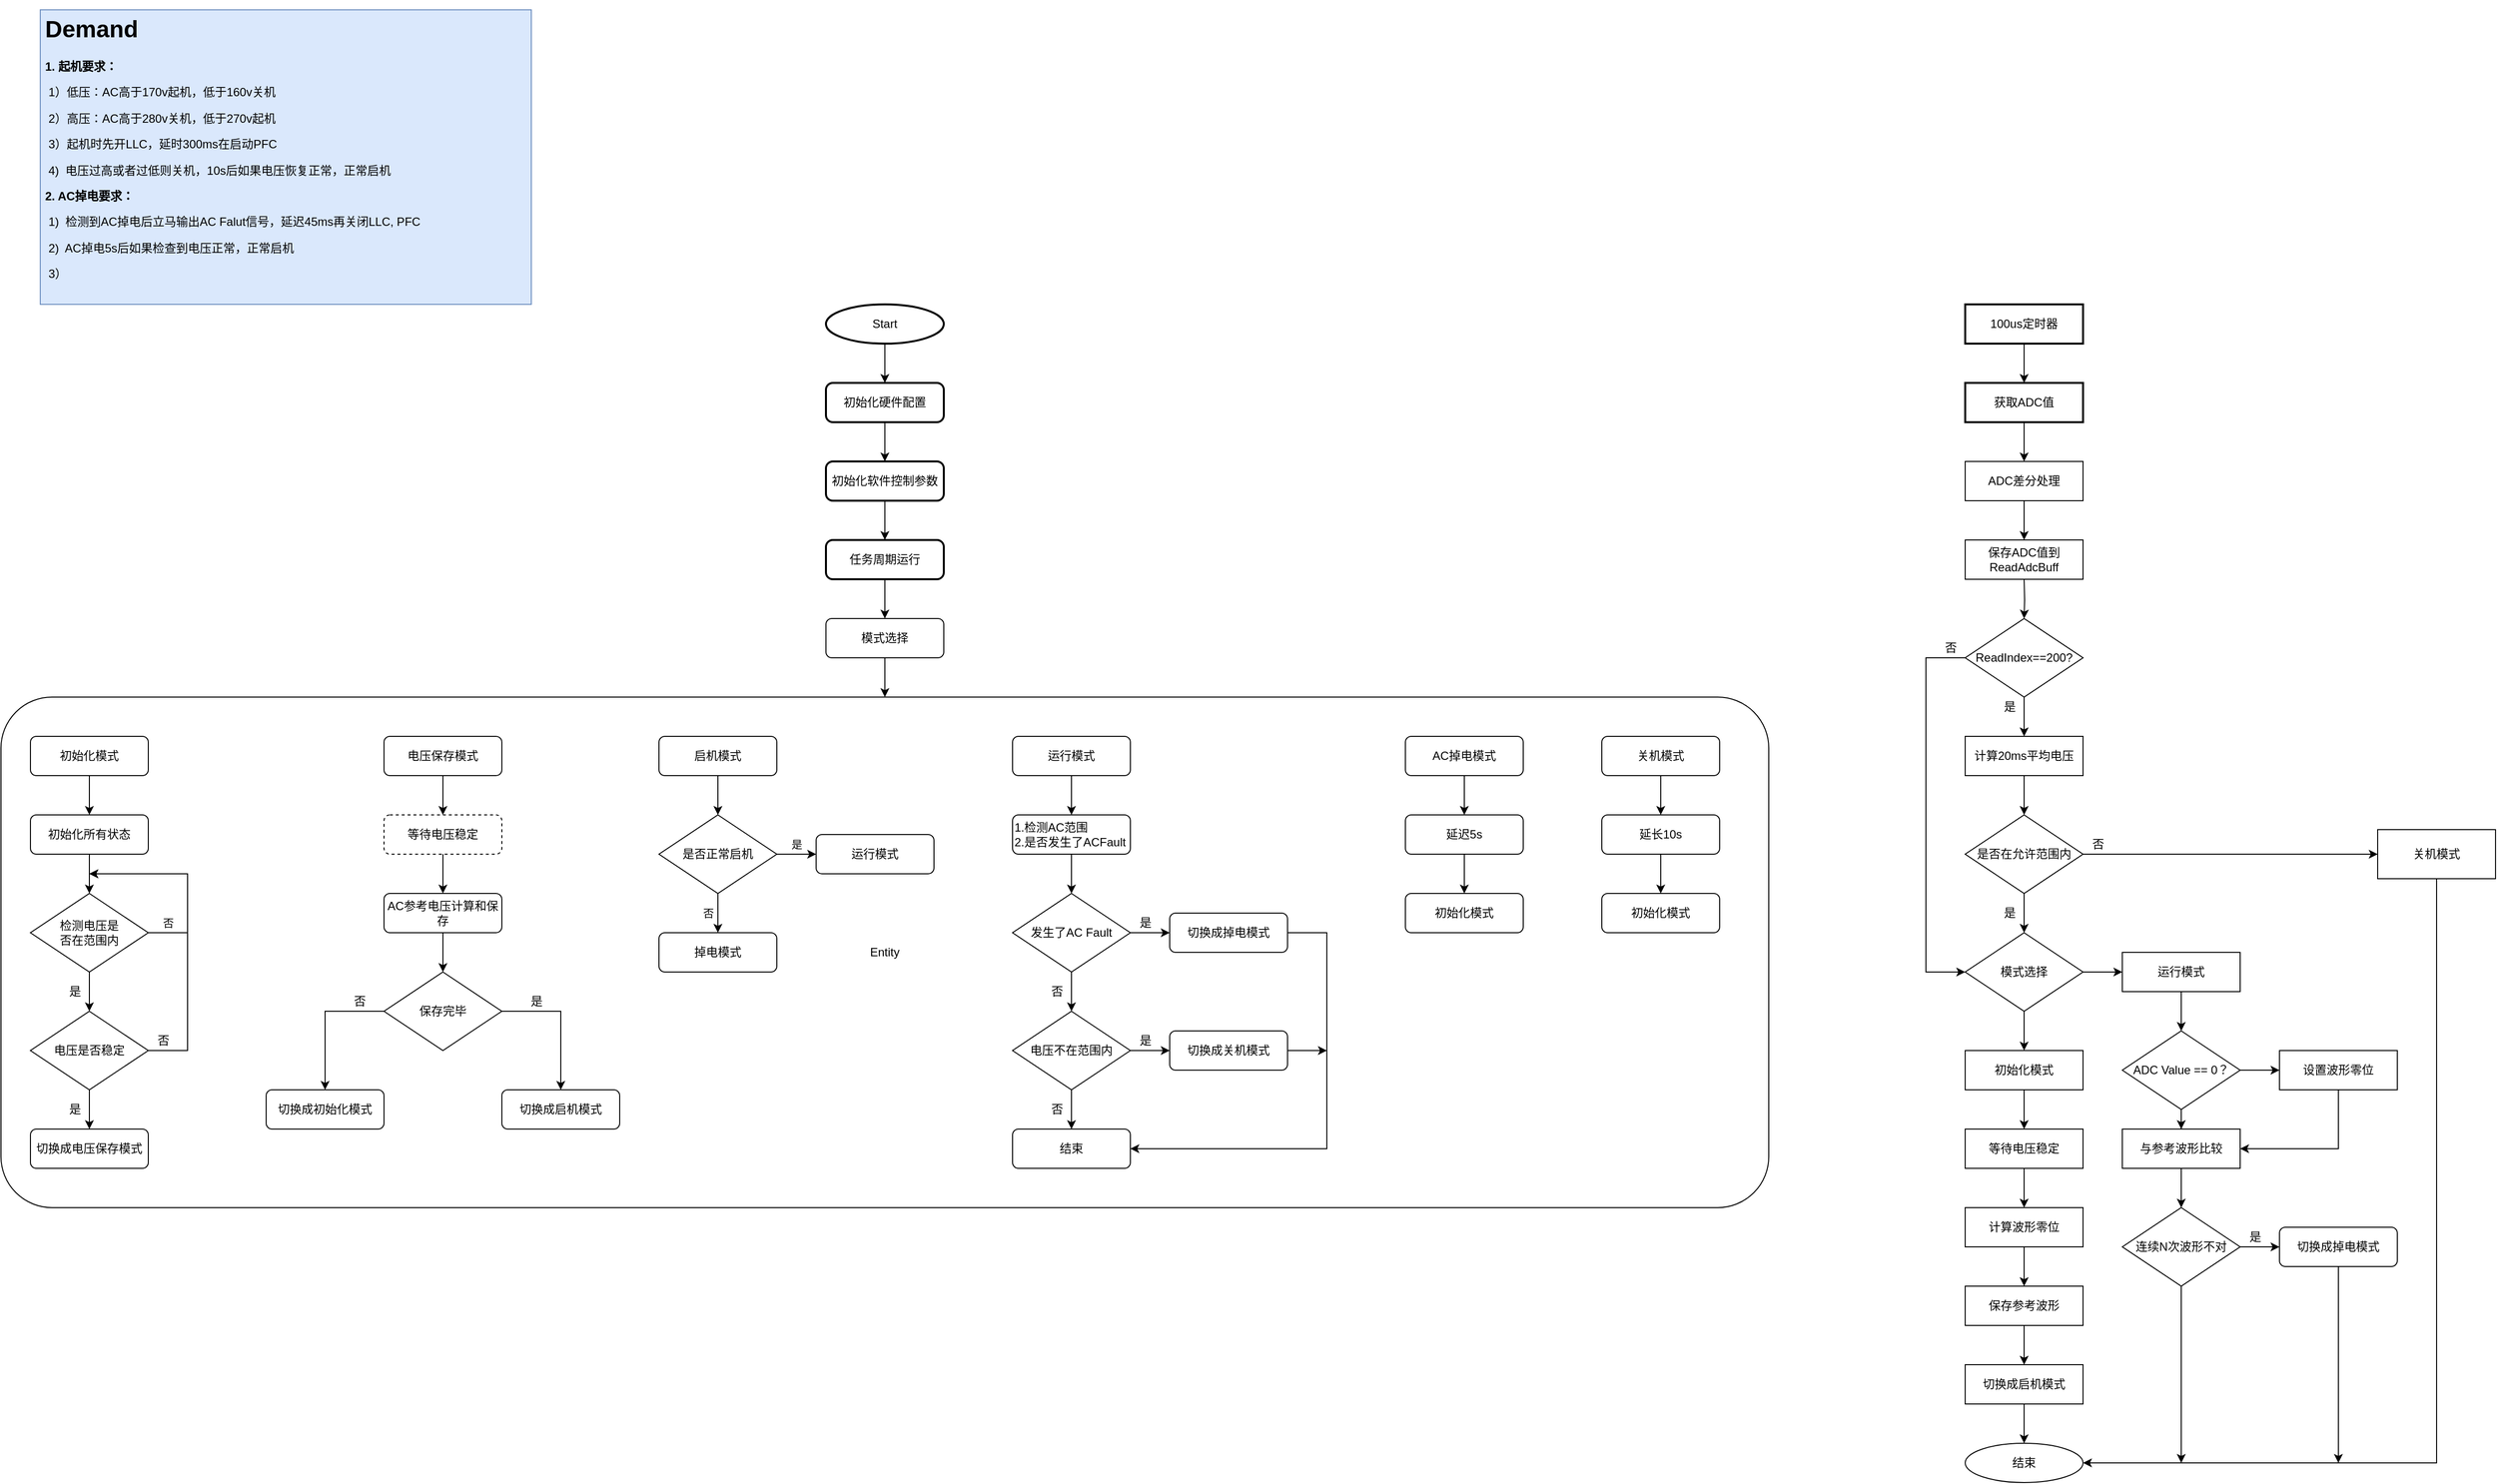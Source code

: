 <mxfile version="14.9.4" type="github">
  <diagram id="FkdGeQBSonSTlXjmpzyH" name="第 1 页">
    <mxGraphModel dx="2222" dy="1572" grid="1" gridSize="10" guides="1" tooltips="1" connect="1" arrows="1" fold="1" page="0" pageScale="1" pageWidth="827" pageHeight="1169" math="0" shadow="0">
      <root>
        <mxCell id="0" />
        <mxCell id="1" parent="0" />
        <mxCell id="m8ClAyKZfbKNbTJmOmOb-88" value="" style="edgeStyle=orthogonalEdgeStyle;rounded=0;orthogonalLoop=1;jettySize=auto;html=1;" edge="1" parent="1" source="m8ClAyKZfbKNbTJmOmOb-1" target="m8ClAyKZfbKNbTJmOmOb-4">
          <mxGeometry relative="1" as="geometry" />
        </mxCell>
        <mxCell id="m8ClAyKZfbKNbTJmOmOb-1" value="Start" style="strokeWidth=2;html=1;shape=mxgraph.flowchart.start_1;whiteSpace=wrap;" vertex="1" parent="1">
          <mxGeometry x="200" y="-160" width="120" height="40" as="geometry" />
        </mxCell>
        <mxCell id="m8ClAyKZfbKNbTJmOmOb-3" value="&lt;h1&gt;Demand&lt;/h1&gt;&lt;p&gt;&lt;b&gt;1.&amp;nbsp;起机要求：&lt;/b&gt;&lt;/p&gt;&lt;p&gt;&lt;span&gt;&lt;span style=&quot;white-space: pre&quot;&gt;	&lt;/span&gt;1）低压：AC高于170v起机，低于160v关机&lt;/span&gt;&lt;/p&gt;&lt;p&gt;&lt;span&gt;&lt;span style=&quot;white-space: pre&quot;&gt;	&lt;/span&gt;2）高压：AC高于280v关机，低于270v起机&lt;/span&gt;&lt;/p&gt;&lt;p&gt;&lt;span&gt;&lt;span style=&quot;white-space: pre&quot;&gt;	&lt;/span&gt;3）起机时先开LLC，延时300ms在启动PFC&lt;br&gt;&lt;/span&gt;&lt;/p&gt;&lt;p&gt;&lt;span&gt;&lt;span style=&quot;white-space: pre&quot;&gt;	&lt;/span&gt;4)&amp;nbsp; 电压过高或者过低则关机，10s后如果电压恢复正常，正常启机&lt;br&gt;&lt;/span&gt;&lt;/p&gt;&lt;p&gt;&lt;span&gt;&lt;b&gt;2. AC掉电要求：&lt;/b&gt;&lt;/span&gt;&lt;/p&gt;&lt;p&gt;&lt;span&gt;&lt;span style=&quot;white-space: pre&quot;&gt;&lt;span style=&quot;white-space: pre&quot;&gt;	&lt;/span&gt;1)  检测到AC掉电后立马输出AC Falut信号，延迟45ms再关闭LLC, PFC	&lt;/span&gt;&lt;br&gt;&lt;/span&gt;&lt;/p&gt;&lt;p&gt;&lt;span&gt;&lt;span style=&quot;white-space: pre&quot;&gt;	&lt;/span&gt;2)&amp;nbsp; AC掉电5s后如果检查到电压正常，正常启机&lt;br&gt;&lt;/span&gt;&lt;/p&gt;&lt;p&gt;&lt;span&gt;&lt;span style=&quot;white-space: pre&quot;&gt;	&lt;/span&gt;3）&lt;br&gt;&lt;/span&gt;&lt;/p&gt;" style="text;html=1;strokeColor=#6c8ebf;fillColor=#dae8fc;spacing=5;spacingTop=-20;whiteSpace=wrap;overflow=hidden;rounded=0;" vertex="1" parent="1">
          <mxGeometry x="-600" y="-460" width="500" height="300" as="geometry" />
        </mxCell>
        <mxCell id="m8ClAyKZfbKNbTJmOmOb-89" value="" style="edgeStyle=orthogonalEdgeStyle;rounded=0;orthogonalLoop=1;jettySize=auto;html=1;" edge="1" parent="1" source="m8ClAyKZfbKNbTJmOmOb-4" target="m8ClAyKZfbKNbTJmOmOb-5">
          <mxGeometry relative="1" as="geometry" />
        </mxCell>
        <mxCell id="m8ClAyKZfbKNbTJmOmOb-4" value="初始化硬件配置" style="rounded=1;whiteSpace=wrap;html=1;absoluteArcSize=1;arcSize=14;strokeWidth=2;" vertex="1" parent="1">
          <mxGeometry x="200" y="-80" width="120" height="40" as="geometry" />
        </mxCell>
        <mxCell id="m8ClAyKZfbKNbTJmOmOb-90" value="" style="edgeStyle=orthogonalEdgeStyle;rounded=0;orthogonalLoop=1;jettySize=auto;html=1;" edge="1" parent="1" source="m8ClAyKZfbKNbTJmOmOb-5" target="m8ClAyKZfbKNbTJmOmOb-6">
          <mxGeometry relative="1" as="geometry" />
        </mxCell>
        <mxCell id="m8ClAyKZfbKNbTJmOmOb-5" value="初始化软件控制参数" style="rounded=1;whiteSpace=wrap;html=1;absoluteArcSize=1;arcSize=14;strokeWidth=2;" vertex="1" parent="1">
          <mxGeometry x="200" width="120" height="40" as="geometry" />
        </mxCell>
        <mxCell id="m8ClAyKZfbKNbTJmOmOb-91" value="" style="edgeStyle=orthogonalEdgeStyle;rounded=0;orthogonalLoop=1;jettySize=auto;html=1;" edge="1" parent="1" source="m8ClAyKZfbKNbTJmOmOb-6" target="m8ClAyKZfbKNbTJmOmOb-33">
          <mxGeometry relative="1" as="geometry" />
        </mxCell>
        <mxCell id="m8ClAyKZfbKNbTJmOmOb-6" value="任务周期运行" style="rounded=1;whiteSpace=wrap;html=1;absoluteArcSize=1;arcSize=14;strokeWidth=2;" vertex="1" parent="1">
          <mxGeometry x="200" y="80" width="120" height="40" as="geometry" />
        </mxCell>
        <mxCell id="m8ClAyKZfbKNbTJmOmOb-128" value="" style="edgeStyle=orthogonalEdgeStyle;rounded=0;orthogonalLoop=1;jettySize=auto;html=1;" edge="1" parent="1" source="m8ClAyKZfbKNbTJmOmOb-7" target="m8ClAyKZfbKNbTJmOmOb-8">
          <mxGeometry relative="1" as="geometry" />
        </mxCell>
        <mxCell id="m8ClAyKZfbKNbTJmOmOb-7" value="100us定时器" style="rounded=0;whiteSpace=wrap;html=1;absoluteArcSize=1;arcSize=14;strokeWidth=2;" vertex="1" parent="1">
          <mxGeometry x="1360" y="-160" width="120" height="40" as="geometry" />
        </mxCell>
        <mxCell id="m8ClAyKZfbKNbTJmOmOb-129" value="" style="edgeStyle=orthogonalEdgeStyle;rounded=0;orthogonalLoop=1;jettySize=auto;html=1;" edge="1" parent="1" source="m8ClAyKZfbKNbTJmOmOb-8" target="m8ClAyKZfbKNbTJmOmOb-94">
          <mxGeometry relative="1" as="geometry" />
        </mxCell>
        <mxCell id="m8ClAyKZfbKNbTJmOmOb-8" value="获取ADC值" style="rounded=0;whiteSpace=wrap;html=1;absoluteArcSize=1;arcSize=14;strokeWidth=2;" vertex="1" parent="1">
          <mxGeometry x="1360" y="-80" width="120" height="40" as="geometry" />
        </mxCell>
        <mxCell id="m8ClAyKZfbKNbTJmOmOb-57" value="" style="edgeStyle=orthogonalEdgeStyle;rounded=0;orthogonalLoop=1;jettySize=auto;html=1;" edge="1" parent="1" source="m8ClAyKZfbKNbTJmOmOb-10" target="m8ClAyKZfbKNbTJmOmOb-52">
          <mxGeometry relative="1" as="geometry" />
        </mxCell>
        <mxCell id="m8ClAyKZfbKNbTJmOmOb-10" value="电压保存模式" style="rounded=1;whiteSpace=wrap;html=1;" vertex="1" parent="1">
          <mxGeometry x="-250" y="280" width="120" height="40" as="geometry" />
        </mxCell>
        <mxCell id="m8ClAyKZfbKNbTJmOmOb-43" value="" style="edgeStyle=orthogonalEdgeStyle;rounded=0;orthogonalLoop=1;jettySize=auto;html=1;" edge="1" parent="1" source="m8ClAyKZfbKNbTJmOmOb-11" target="m8ClAyKZfbKNbTJmOmOb-12">
          <mxGeometry relative="1" as="geometry" />
        </mxCell>
        <mxCell id="m8ClAyKZfbKNbTJmOmOb-11" value="初始化模式" style="rounded=1;whiteSpace=wrap;html=1;" vertex="1" parent="1">
          <mxGeometry x="-610" y="280" width="120" height="40" as="geometry" />
        </mxCell>
        <mxCell id="m8ClAyKZfbKNbTJmOmOb-44" value="" style="edgeStyle=orthogonalEdgeStyle;rounded=0;orthogonalLoop=1;jettySize=auto;html=1;" edge="1" parent="1" source="m8ClAyKZfbKNbTJmOmOb-12" target="m8ClAyKZfbKNbTJmOmOb-41">
          <mxGeometry relative="1" as="geometry" />
        </mxCell>
        <mxCell id="m8ClAyKZfbKNbTJmOmOb-12" value="初始化所有状态" style="rounded=1;whiteSpace=wrap;html=1;" vertex="1" parent="1">
          <mxGeometry x="-610" y="360" width="120" height="40" as="geometry" />
        </mxCell>
        <mxCell id="m8ClAyKZfbKNbTJmOmOb-59" value="" style="edgeStyle=orthogonalEdgeStyle;rounded=0;orthogonalLoop=1;jettySize=auto;html=1;" edge="1" parent="1" source="m8ClAyKZfbKNbTJmOmOb-13" target="m8ClAyKZfbKNbTJmOmOb-53">
          <mxGeometry relative="1" as="geometry" />
        </mxCell>
        <mxCell id="m8ClAyKZfbKNbTJmOmOb-13" value="&lt;span&gt;AC参考电压计算和保存&lt;/span&gt;" style="rounded=1;whiteSpace=wrap;html=1;" vertex="1" parent="1">
          <mxGeometry x="-250" y="440" width="120" height="40" as="geometry" />
        </mxCell>
        <mxCell id="m8ClAyKZfbKNbTJmOmOb-38" value="" style="edgeStyle=orthogonalEdgeStyle;rounded=0;orthogonalLoop=1;jettySize=auto;html=1;" edge="1" parent="1" source="m8ClAyKZfbKNbTJmOmOb-14" target="m8ClAyKZfbKNbTJmOmOb-34">
          <mxGeometry relative="1" as="geometry" />
        </mxCell>
        <mxCell id="m8ClAyKZfbKNbTJmOmOb-14" value="启机模式" style="rounded=1;whiteSpace=wrap;html=1;" vertex="1" parent="1">
          <mxGeometry x="30" y="280" width="120" height="40" as="geometry" />
        </mxCell>
        <mxCell id="m8ClAyKZfbKNbTJmOmOb-15" value="运行模式" style="rounded=1;whiteSpace=wrap;html=1;" vertex="1" parent="1">
          <mxGeometry x="190" y="380" width="120" height="40" as="geometry" />
        </mxCell>
        <mxCell id="m8ClAyKZfbKNbTJmOmOb-18" value="" style="edgeStyle=orthogonalEdgeStyle;rounded=0;orthogonalLoop=1;jettySize=auto;html=1;" edge="1" parent="1" source="m8ClAyKZfbKNbTJmOmOb-16" target="m8ClAyKZfbKNbTJmOmOb-17">
          <mxGeometry relative="1" as="geometry" />
        </mxCell>
        <mxCell id="m8ClAyKZfbKNbTJmOmOb-16" value="AC掉电模式" style="rounded=1;whiteSpace=wrap;html=1;" vertex="1" parent="1">
          <mxGeometry x="790" y="280" width="120" height="40" as="geometry" />
        </mxCell>
        <mxCell id="m8ClAyKZfbKNbTJmOmOb-80" value="" style="edgeStyle=orthogonalEdgeStyle;rounded=0;orthogonalLoop=1;jettySize=auto;html=1;" edge="1" parent="1" source="m8ClAyKZfbKNbTJmOmOb-17" target="m8ClAyKZfbKNbTJmOmOb-78">
          <mxGeometry relative="1" as="geometry" />
        </mxCell>
        <mxCell id="m8ClAyKZfbKNbTJmOmOb-17" value="延迟5s" style="whiteSpace=wrap;html=1;rounded=1;" vertex="1" parent="1">
          <mxGeometry x="790" y="360" width="120" height="40" as="geometry" />
        </mxCell>
        <mxCell id="m8ClAyKZfbKNbTJmOmOb-83" value="" style="edgeStyle=orthogonalEdgeStyle;rounded=0;orthogonalLoop=1;jettySize=auto;html=1;" edge="1" parent="1" source="m8ClAyKZfbKNbTJmOmOb-19" target="m8ClAyKZfbKNbTJmOmOb-20">
          <mxGeometry relative="1" as="geometry" />
        </mxCell>
        <mxCell id="m8ClAyKZfbKNbTJmOmOb-19" value="运行模式" style="rounded=1;whiteSpace=wrap;html=1;" vertex="1" parent="1">
          <mxGeometry x="390" y="280" width="120" height="40" as="geometry" />
        </mxCell>
        <mxCell id="m8ClAyKZfbKNbTJmOmOb-28" style="edgeStyle=orthogonalEdgeStyle;rounded=0;orthogonalLoop=1;jettySize=auto;html=1;exitX=0.5;exitY=1;exitDx=0;exitDy=0;entryX=0.5;entryY=0;entryDx=0;entryDy=0;" edge="1" parent="1" source="m8ClAyKZfbKNbTJmOmOb-20" target="m8ClAyKZfbKNbTJmOmOb-21">
          <mxGeometry relative="1" as="geometry" />
        </mxCell>
        <mxCell id="m8ClAyKZfbKNbTJmOmOb-20" value="1.检测AC范围&lt;br&gt;&lt;div&gt;&lt;span&gt;2.是否发生了ACFault&lt;/span&gt;&lt;/div&gt;" style="rounded=1;whiteSpace=wrap;html=1;align=left;" vertex="1" parent="1">
          <mxGeometry x="390" y="360" width="120" height="40" as="geometry" />
        </mxCell>
        <mxCell id="m8ClAyKZfbKNbTJmOmOb-29" style="edgeStyle=orthogonalEdgeStyle;rounded=0;orthogonalLoop=1;jettySize=auto;html=1;exitX=1;exitY=0.5;exitDx=0;exitDy=0;entryX=0;entryY=0.5;entryDx=0;entryDy=0;" edge="1" parent="1" source="m8ClAyKZfbKNbTJmOmOb-21" target="m8ClAyKZfbKNbTJmOmOb-27">
          <mxGeometry relative="1" as="geometry" />
        </mxCell>
        <mxCell id="m8ClAyKZfbKNbTJmOmOb-30" style="edgeStyle=orthogonalEdgeStyle;rounded=0;orthogonalLoop=1;jettySize=auto;html=1;exitX=0.5;exitY=1;exitDx=0;exitDy=0;entryX=0.5;entryY=0;entryDx=0;entryDy=0;" edge="1" parent="1" source="m8ClAyKZfbKNbTJmOmOb-21" target="m8ClAyKZfbKNbTJmOmOb-26">
          <mxGeometry relative="1" as="geometry" />
        </mxCell>
        <mxCell id="m8ClAyKZfbKNbTJmOmOb-21" value="发生了AC&amp;nbsp;Fault" style="rhombus;whiteSpace=wrap;html=1;" vertex="1" parent="1">
          <mxGeometry x="390" y="440" width="120" height="80" as="geometry" />
        </mxCell>
        <mxCell id="m8ClAyKZfbKNbTJmOmOb-39" style="edgeStyle=orthogonalEdgeStyle;rounded=0;orthogonalLoop=1;jettySize=auto;html=1;exitX=1;exitY=0.5;exitDx=0;exitDy=0;" edge="1" parent="1" source="m8ClAyKZfbKNbTJmOmOb-23">
          <mxGeometry relative="1" as="geometry">
            <mxPoint x="710" y="600" as="targetPoint" />
          </mxGeometry>
        </mxCell>
        <mxCell id="m8ClAyKZfbKNbTJmOmOb-23" value="&lt;span&gt;切换成关机模式&lt;/span&gt;" style="rounded=1;whiteSpace=wrap;html=1;" vertex="1" parent="1">
          <mxGeometry x="550" y="580" width="120" height="40" as="geometry" />
        </mxCell>
        <mxCell id="m8ClAyKZfbKNbTJmOmOb-81" value="" style="edgeStyle=orthogonalEdgeStyle;rounded=0;orthogonalLoop=1;jettySize=auto;html=1;" edge="1" parent="1" source="m8ClAyKZfbKNbTJmOmOb-24" target="m8ClAyKZfbKNbTJmOmOb-25">
          <mxGeometry relative="1" as="geometry" />
        </mxCell>
        <mxCell id="m8ClAyKZfbKNbTJmOmOb-24" value="关机模式" style="rounded=1;whiteSpace=wrap;html=1;" vertex="1" parent="1">
          <mxGeometry x="990" y="280" width="120" height="40" as="geometry" />
        </mxCell>
        <mxCell id="m8ClAyKZfbKNbTJmOmOb-82" value="" style="edgeStyle=orthogonalEdgeStyle;rounded=0;orthogonalLoop=1;jettySize=auto;html=1;" edge="1" parent="1" source="m8ClAyKZfbKNbTJmOmOb-25" target="m8ClAyKZfbKNbTJmOmOb-79">
          <mxGeometry relative="1" as="geometry" />
        </mxCell>
        <mxCell id="m8ClAyKZfbKNbTJmOmOb-25" value="延长10s" style="rounded=1;whiteSpace=wrap;html=1;" vertex="1" parent="1">
          <mxGeometry x="990" y="360" width="120" height="40" as="geometry" />
        </mxCell>
        <mxCell id="m8ClAyKZfbKNbTJmOmOb-31" value="" style="edgeStyle=orthogonalEdgeStyle;rounded=0;orthogonalLoop=1;jettySize=auto;html=1;" edge="1" parent="1" source="m8ClAyKZfbKNbTJmOmOb-26" target="m8ClAyKZfbKNbTJmOmOb-23">
          <mxGeometry relative="1" as="geometry" />
        </mxCell>
        <mxCell id="m8ClAyKZfbKNbTJmOmOb-84" style="edgeStyle=orthogonalEdgeStyle;rounded=0;orthogonalLoop=1;jettySize=auto;html=1;exitX=0.5;exitY=1;exitDx=0;exitDy=0;" edge="1" parent="1" source="m8ClAyKZfbKNbTJmOmOb-26">
          <mxGeometry relative="1" as="geometry">
            <mxPoint x="450" y="680" as="targetPoint" />
          </mxGeometry>
        </mxCell>
        <mxCell id="m8ClAyKZfbKNbTJmOmOb-26" value="电压不在范围内" style="rhombus;whiteSpace=wrap;html=1;" vertex="1" parent="1">
          <mxGeometry x="390" y="560" width="120" height="80" as="geometry" />
        </mxCell>
        <mxCell id="m8ClAyKZfbKNbTJmOmOb-32" style="edgeStyle=orthogonalEdgeStyle;rounded=0;orthogonalLoop=1;jettySize=auto;html=1;exitX=1;exitY=0.5;exitDx=0;exitDy=0;entryX=1;entryY=0.5;entryDx=0;entryDy=0;" edge="1" parent="1" source="m8ClAyKZfbKNbTJmOmOb-27" target="m8ClAyKZfbKNbTJmOmOb-86">
          <mxGeometry relative="1" as="geometry">
            <mxPoint x="710" y="680" as="targetPoint" />
            <Array as="points">
              <mxPoint x="710" y="480" />
              <mxPoint x="710" y="700" />
            </Array>
          </mxGeometry>
        </mxCell>
        <mxCell id="m8ClAyKZfbKNbTJmOmOb-27" value="切换成掉电模式" style="rounded=1;whiteSpace=wrap;html=1;" vertex="1" parent="1">
          <mxGeometry x="550" y="460" width="120" height="40" as="geometry" />
        </mxCell>
        <mxCell id="m8ClAyKZfbKNbTJmOmOb-92" value="" style="edgeStyle=orthogonalEdgeStyle;rounded=0;orthogonalLoop=1;jettySize=auto;html=1;" edge="1" parent="1" source="m8ClAyKZfbKNbTJmOmOb-33" target="m8ClAyKZfbKNbTJmOmOb-87">
          <mxGeometry relative="1" as="geometry" />
        </mxCell>
        <mxCell id="m8ClAyKZfbKNbTJmOmOb-33" value="模式选择" style="rounded=1;whiteSpace=wrap;html=1;" vertex="1" parent="1">
          <mxGeometry x="200" y="160" width="120" height="40" as="geometry" />
        </mxCell>
        <mxCell id="m8ClAyKZfbKNbTJmOmOb-36" value="否" style="edgeStyle=orthogonalEdgeStyle;rounded=0;orthogonalLoop=1;jettySize=auto;html=1;" edge="1" parent="1" source="m8ClAyKZfbKNbTJmOmOb-34" target="m8ClAyKZfbKNbTJmOmOb-35">
          <mxGeometry y="-10" relative="1" as="geometry">
            <mxPoint as="offset" />
          </mxGeometry>
        </mxCell>
        <mxCell id="m8ClAyKZfbKNbTJmOmOb-37" value="是" style="edgeStyle=orthogonalEdgeStyle;rounded=0;orthogonalLoop=1;jettySize=auto;html=1;" edge="1" parent="1" source="m8ClAyKZfbKNbTJmOmOb-34" target="m8ClAyKZfbKNbTJmOmOb-15">
          <mxGeometry y="10" relative="1" as="geometry">
            <mxPoint as="offset" />
          </mxGeometry>
        </mxCell>
        <mxCell id="m8ClAyKZfbKNbTJmOmOb-34" value="是否正常启机" style="rhombus;whiteSpace=wrap;html=1;" vertex="1" parent="1">
          <mxGeometry x="30" y="360" width="120" height="80" as="geometry" />
        </mxCell>
        <mxCell id="m8ClAyKZfbKNbTJmOmOb-35" value="掉电模式" style="rounded=1;whiteSpace=wrap;html=1;" vertex="1" parent="1">
          <mxGeometry x="30" y="480" width="120" height="40" as="geometry" />
        </mxCell>
        <mxCell id="m8ClAyKZfbKNbTJmOmOb-46" style="edgeStyle=orthogonalEdgeStyle;rounded=0;orthogonalLoop=1;jettySize=auto;html=1;exitX=1;exitY=0.5;exitDx=0;exitDy=0;" edge="1" parent="1" source="m8ClAyKZfbKNbTJmOmOb-41">
          <mxGeometry relative="1" as="geometry">
            <mxPoint x="-550" y="420" as="targetPoint" />
            <Array as="points">
              <mxPoint x="-450" y="480" />
              <mxPoint x="-450" y="420" />
            </Array>
          </mxGeometry>
        </mxCell>
        <mxCell id="m8ClAyKZfbKNbTJmOmOb-47" value="否" style="edgeLabel;html=1;align=center;verticalAlign=middle;resizable=0;points=[];" vertex="1" connectable="0" parent="m8ClAyKZfbKNbTJmOmOb-46">
          <mxGeometry x="-0.7" y="-4" relative="1" as="geometry">
            <mxPoint x="-10" y="-14" as="offset" />
          </mxGeometry>
        </mxCell>
        <mxCell id="m8ClAyKZfbKNbTJmOmOb-72" value="" style="edgeStyle=orthogonalEdgeStyle;rounded=0;orthogonalLoop=1;jettySize=auto;html=1;" edge="1" parent="1" source="m8ClAyKZfbKNbTJmOmOb-41" target="m8ClAyKZfbKNbTJmOmOb-70">
          <mxGeometry relative="1" as="geometry" />
        </mxCell>
        <mxCell id="m8ClAyKZfbKNbTJmOmOb-41" value="检测电压是&lt;br&gt;否在范围内" style="rhombus;whiteSpace=wrap;html=1;" vertex="1" parent="1">
          <mxGeometry x="-610" y="440" width="120" height="80" as="geometry" />
        </mxCell>
        <mxCell id="m8ClAyKZfbKNbTJmOmOb-42" value="切换成电压保存模式" style="rounded=1;whiteSpace=wrap;html=1;" vertex="1" parent="1">
          <mxGeometry x="-610" y="680" width="120" height="40" as="geometry" />
        </mxCell>
        <mxCell id="m8ClAyKZfbKNbTJmOmOb-48" value="是" style="text;html=1;align=center;verticalAlign=middle;resizable=0;points=[];autosize=1;strokeColor=none;" vertex="1" parent="1">
          <mxGeometry x="510" y="460" width="30" height="20" as="geometry" />
        </mxCell>
        <mxCell id="m8ClAyKZfbKNbTJmOmOb-49" value="是" style="text;html=1;align=center;verticalAlign=middle;resizable=0;points=[];autosize=1;strokeColor=none;" vertex="1" parent="1">
          <mxGeometry x="510" y="580" width="30" height="20" as="geometry" />
        </mxCell>
        <mxCell id="m8ClAyKZfbKNbTJmOmOb-50" value="否" style="text;html=1;align=center;verticalAlign=middle;resizable=0;points=[];autosize=1;strokeColor=none;" vertex="1" parent="1">
          <mxGeometry x="420" y="530" width="30" height="20" as="geometry" />
        </mxCell>
        <mxCell id="m8ClAyKZfbKNbTJmOmOb-58" value="" style="edgeStyle=orthogonalEdgeStyle;rounded=0;orthogonalLoop=1;jettySize=auto;html=1;" edge="1" parent="1" source="m8ClAyKZfbKNbTJmOmOb-52" target="m8ClAyKZfbKNbTJmOmOb-13">
          <mxGeometry relative="1" as="geometry" />
        </mxCell>
        <mxCell id="m8ClAyKZfbKNbTJmOmOb-52" value="等待电压稳定" style="rounded=1;whiteSpace=wrap;html=1;dashed=1;" vertex="1" parent="1">
          <mxGeometry x="-250" y="360" width="120" height="40" as="geometry" />
        </mxCell>
        <mxCell id="m8ClAyKZfbKNbTJmOmOb-63" style="edgeStyle=orthogonalEdgeStyle;rounded=0;orthogonalLoop=1;jettySize=auto;html=1;exitX=0;exitY=0.5;exitDx=0;exitDy=0;entryX=0.5;entryY=0;entryDx=0;entryDy=0;" edge="1" parent="1" source="m8ClAyKZfbKNbTJmOmOb-53" target="m8ClAyKZfbKNbTJmOmOb-62">
          <mxGeometry relative="1" as="geometry" />
        </mxCell>
        <mxCell id="m8ClAyKZfbKNbTJmOmOb-67" style="edgeStyle=orthogonalEdgeStyle;rounded=0;orthogonalLoop=1;jettySize=auto;html=1;exitX=1;exitY=0.5;exitDx=0;exitDy=0;entryX=0.5;entryY=0;entryDx=0;entryDy=0;" edge="1" parent="1" source="m8ClAyKZfbKNbTJmOmOb-53" target="m8ClAyKZfbKNbTJmOmOb-54">
          <mxGeometry relative="1" as="geometry" />
        </mxCell>
        <mxCell id="m8ClAyKZfbKNbTJmOmOb-53" value="保存完毕" style="rhombus;whiteSpace=wrap;html=1;" vertex="1" parent="1">
          <mxGeometry x="-250" y="520" width="120" height="80" as="geometry" />
        </mxCell>
        <mxCell id="m8ClAyKZfbKNbTJmOmOb-54" value="切换成启机模式" style="rounded=1;whiteSpace=wrap;html=1;" vertex="1" parent="1">
          <mxGeometry x="-130" y="640" width="120" height="40" as="geometry" />
        </mxCell>
        <mxCell id="m8ClAyKZfbKNbTJmOmOb-60" value="是" style="text;html=1;align=center;verticalAlign=middle;resizable=0;points=[];autosize=1;strokeColor=none;" vertex="1" parent="1">
          <mxGeometry x="-110" y="540" width="30" height="20" as="geometry" />
        </mxCell>
        <mxCell id="m8ClAyKZfbKNbTJmOmOb-61" value="否" style="text;html=1;align=center;verticalAlign=middle;resizable=0;points=[];autosize=1;strokeColor=none;" vertex="1" parent="1">
          <mxGeometry x="-290" y="540" width="30" height="20" as="geometry" />
        </mxCell>
        <mxCell id="m8ClAyKZfbKNbTJmOmOb-62" value="切换成初始化模式" style="rounded=1;whiteSpace=wrap;html=1;" vertex="1" parent="1">
          <mxGeometry x="-370" y="640" width="120" height="40" as="geometry" />
        </mxCell>
        <mxCell id="m8ClAyKZfbKNbTJmOmOb-71" value="" style="edgeStyle=orthogonalEdgeStyle;rounded=0;orthogonalLoop=1;jettySize=auto;html=1;" edge="1" parent="1" source="m8ClAyKZfbKNbTJmOmOb-70" target="m8ClAyKZfbKNbTJmOmOb-42">
          <mxGeometry relative="1" as="geometry" />
        </mxCell>
        <mxCell id="m8ClAyKZfbKNbTJmOmOb-73" style="edgeStyle=orthogonalEdgeStyle;rounded=0;orthogonalLoop=1;jettySize=auto;html=1;exitX=1;exitY=0.5;exitDx=0;exitDy=0;" edge="1" parent="1" source="m8ClAyKZfbKNbTJmOmOb-70">
          <mxGeometry relative="1" as="geometry">
            <mxPoint x="-550" y="420" as="targetPoint" />
            <Array as="points">
              <mxPoint x="-450" y="600" />
              <mxPoint x="-450" y="420" />
            </Array>
          </mxGeometry>
        </mxCell>
        <mxCell id="m8ClAyKZfbKNbTJmOmOb-70" value="电压是否稳定" style="rhombus;whiteSpace=wrap;html=1;" vertex="1" parent="1">
          <mxGeometry x="-610" y="560" width="120" height="80" as="geometry" />
        </mxCell>
        <mxCell id="m8ClAyKZfbKNbTJmOmOb-74" value="是" style="text;html=1;align=center;verticalAlign=middle;resizable=0;points=[];autosize=1;strokeColor=none;" vertex="1" parent="1">
          <mxGeometry x="-580" y="530" width="30" height="20" as="geometry" />
        </mxCell>
        <mxCell id="m8ClAyKZfbKNbTJmOmOb-75" value="否" style="text;html=1;align=center;verticalAlign=middle;resizable=0;points=[];autosize=1;strokeColor=none;" vertex="1" parent="1">
          <mxGeometry x="-490" y="580" width="30" height="20" as="geometry" />
        </mxCell>
        <mxCell id="m8ClAyKZfbKNbTJmOmOb-76" value="是" style="text;html=1;align=center;verticalAlign=middle;resizable=0;points=[];autosize=1;strokeColor=none;" vertex="1" parent="1">
          <mxGeometry x="-580" y="650" width="30" height="20" as="geometry" />
        </mxCell>
        <mxCell id="m8ClAyKZfbKNbTJmOmOb-78" value="初始化模式" style="rounded=1;whiteSpace=wrap;html=1;fillColor=#ffffff;" vertex="1" parent="1">
          <mxGeometry x="790" y="440" width="120" height="40" as="geometry" />
        </mxCell>
        <mxCell id="m8ClAyKZfbKNbTJmOmOb-79" value="初始化模式" style="rounded=1;whiteSpace=wrap;html=1;fillColor=#ffffff;" vertex="1" parent="1">
          <mxGeometry x="990" y="440" width="120" height="40" as="geometry" />
        </mxCell>
        <mxCell id="m8ClAyKZfbKNbTJmOmOb-85" value="否" style="text;html=1;align=center;verticalAlign=middle;resizable=0;points=[];autosize=1;strokeColor=none;" vertex="1" parent="1">
          <mxGeometry x="420" y="650" width="30" height="20" as="geometry" />
        </mxCell>
        <mxCell id="m8ClAyKZfbKNbTJmOmOb-86" value="结束" style="rounded=1;whiteSpace=wrap;html=1;fillColor=#ffffff;" vertex="1" parent="1">
          <mxGeometry x="390" y="680" width="120" height="40" as="geometry" />
        </mxCell>
        <mxCell id="m8ClAyKZfbKNbTJmOmOb-87" value="Entity" style="rounded=1;arcSize=10;whiteSpace=wrap;html=1;align=center;fillColor=none;" vertex="1" parent="1">
          <mxGeometry x="-640" y="240" width="1800" height="520" as="geometry" />
        </mxCell>
        <mxCell id="m8ClAyKZfbKNbTJmOmOb-144" value="" style="edgeStyle=orthogonalEdgeStyle;rounded=0;orthogonalLoop=1;jettySize=auto;html=1;" edge="1" parent="1" source="m8ClAyKZfbKNbTJmOmOb-94" target="m8ClAyKZfbKNbTJmOmOb-143">
          <mxGeometry relative="1" as="geometry" />
        </mxCell>
        <mxCell id="m8ClAyKZfbKNbTJmOmOb-94" value="ADC差分处理" style="rounded=0;whiteSpace=wrap;html=1;" vertex="1" parent="1">
          <mxGeometry x="1360" width="120" height="40" as="geometry" />
        </mxCell>
        <mxCell id="m8ClAyKZfbKNbTJmOmOb-125" value="" style="edgeStyle=orthogonalEdgeStyle;rounded=0;orthogonalLoop=1;jettySize=auto;html=1;" edge="1" parent="1" source="m8ClAyKZfbKNbTJmOmOb-96" target="m8ClAyKZfbKNbTJmOmOb-99">
          <mxGeometry relative="1" as="geometry" />
        </mxCell>
        <mxCell id="m8ClAyKZfbKNbTJmOmOb-96" value="等待电压稳定" style="rounded=0;whiteSpace=wrap;html=1;fillColor=#ffffff;" vertex="1" parent="1">
          <mxGeometry x="1360" y="680" width="120" height="40" as="geometry" />
        </mxCell>
        <mxCell id="m8ClAyKZfbKNbTJmOmOb-124" value="" style="edgeStyle=orthogonalEdgeStyle;rounded=0;orthogonalLoop=1;jettySize=auto;html=1;" edge="1" parent="1" source="m8ClAyKZfbKNbTJmOmOb-97" target="m8ClAyKZfbKNbTJmOmOb-96">
          <mxGeometry relative="1" as="geometry" />
        </mxCell>
        <mxCell id="m8ClAyKZfbKNbTJmOmOb-97" value="初始化模式" style="rounded=0;whiteSpace=wrap;html=1;fillColor=#ffffff;" vertex="1" parent="1">
          <mxGeometry x="1360" y="600" width="120" height="40" as="geometry" />
        </mxCell>
        <mxCell id="m8ClAyKZfbKNbTJmOmOb-127" value="" style="edgeStyle=orthogonalEdgeStyle;rounded=0;orthogonalLoop=1;jettySize=auto;html=1;" edge="1" parent="1" source="m8ClAyKZfbKNbTJmOmOb-98" target="m8ClAyKZfbKNbTJmOmOb-113">
          <mxGeometry relative="1" as="geometry" />
        </mxCell>
        <mxCell id="m8ClAyKZfbKNbTJmOmOb-98" value="保存参考波形" style="rounded=0;whiteSpace=wrap;html=1;fillColor=#ffffff;" vertex="1" parent="1">
          <mxGeometry x="1360" y="840" width="120" height="40" as="geometry" />
        </mxCell>
        <mxCell id="m8ClAyKZfbKNbTJmOmOb-126" value="" style="edgeStyle=orthogonalEdgeStyle;rounded=0;orthogonalLoop=1;jettySize=auto;html=1;" edge="1" parent="1" source="m8ClAyKZfbKNbTJmOmOb-99" target="m8ClAyKZfbKNbTJmOmOb-98">
          <mxGeometry relative="1" as="geometry" />
        </mxCell>
        <mxCell id="m8ClAyKZfbKNbTJmOmOb-99" value="计算波形零位" style="rounded=0;whiteSpace=wrap;html=1;fillColor=#ffffff;" vertex="1" parent="1">
          <mxGeometry x="1360" y="760" width="120" height="40" as="geometry" />
        </mxCell>
        <mxCell id="m8ClAyKZfbKNbTJmOmOb-103" value="" style="edgeStyle=orthogonalEdgeStyle;rounded=0;orthogonalLoop=1;jettySize=auto;html=1;" edge="1" parent="1" source="m8ClAyKZfbKNbTJmOmOb-102" target="m8ClAyKZfbKNbTJmOmOb-97">
          <mxGeometry relative="1" as="geometry" />
        </mxCell>
        <mxCell id="m8ClAyKZfbKNbTJmOmOb-122" value="" style="edgeStyle=orthogonalEdgeStyle;rounded=0;orthogonalLoop=1;jettySize=auto;html=1;" edge="1" parent="1" source="m8ClAyKZfbKNbTJmOmOb-102" target="m8ClAyKZfbKNbTJmOmOb-104">
          <mxGeometry relative="1" as="geometry" />
        </mxCell>
        <mxCell id="m8ClAyKZfbKNbTJmOmOb-102" value="模式选择" style="rhombus;whiteSpace=wrap;html=1;fillColor=#ffffff;" vertex="1" parent="1">
          <mxGeometry x="1360" y="480" width="120" height="80" as="geometry" />
        </mxCell>
        <mxCell id="m8ClAyKZfbKNbTJmOmOb-121" value="" style="edgeStyle=orthogonalEdgeStyle;rounded=0;orthogonalLoop=1;jettySize=auto;html=1;" edge="1" parent="1" source="m8ClAyKZfbKNbTJmOmOb-104" target="m8ClAyKZfbKNbTJmOmOb-105">
          <mxGeometry relative="1" as="geometry" />
        </mxCell>
        <mxCell id="m8ClAyKZfbKNbTJmOmOb-104" value="运行模式" style="rounded=0;whiteSpace=wrap;html=1;fillColor=#ffffff;" vertex="1" parent="1">
          <mxGeometry x="1520" y="500" width="120" height="40" as="geometry" />
        </mxCell>
        <mxCell id="m8ClAyKZfbKNbTJmOmOb-117" value="" style="edgeStyle=orthogonalEdgeStyle;rounded=0;orthogonalLoop=1;jettySize=auto;html=1;" edge="1" parent="1" source="m8ClAyKZfbKNbTJmOmOb-105" target="m8ClAyKZfbKNbTJmOmOb-107">
          <mxGeometry relative="1" as="geometry" />
        </mxCell>
        <mxCell id="m8ClAyKZfbKNbTJmOmOb-120" value="" style="edgeStyle=orthogonalEdgeStyle;rounded=0;orthogonalLoop=1;jettySize=auto;html=1;" edge="1" parent="1" source="m8ClAyKZfbKNbTJmOmOb-105" target="m8ClAyKZfbKNbTJmOmOb-106">
          <mxGeometry relative="1" as="geometry" />
        </mxCell>
        <mxCell id="m8ClAyKZfbKNbTJmOmOb-105" value="ADC Value == 0？" style="rhombus;whiteSpace=wrap;html=1;fillColor=#ffffff;" vertex="1" parent="1">
          <mxGeometry x="1520" y="580" width="120" height="80" as="geometry" />
        </mxCell>
        <mxCell id="m8ClAyKZfbKNbTJmOmOb-119" style="edgeStyle=orthogonalEdgeStyle;rounded=0;orthogonalLoop=1;jettySize=auto;html=1;entryX=1;entryY=0.5;entryDx=0;entryDy=0;exitX=0.5;exitY=1;exitDx=0;exitDy=0;" edge="1" parent="1" source="m8ClAyKZfbKNbTJmOmOb-106" target="m8ClAyKZfbKNbTJmOmOb-107">
          <mxGeometry relative="1" as="geometry" />
        </mxCell>
        <mxCell id="m8ClAyKZfbKNbTJmOmOb-106" value="设置波形零位" style="rounded=0;whiteSpace=wrap;html=1;fillColor=#ffffff;" vertex="1" parent="1">
          <mxGeometry x="1680" y="600" width="120" height="40" as="geometry" />
        </mxCell>
        <mxCell id="m8ClAyKZfbKNbTJmOmOb-118" value="" style="edgeStyle=orthogonalEdgeStyle;rounded=0;orthogonalLoop=1;jettySize=auto;html=1;" edge="1" parent="1" source="m8ClAyKZfbKNbTJmOmOb-107" target="m8ClAyKZfbKNbTJmOmOb-108">
          <mxGeometry relative="1" as="geometry" />
        </mxCell>
        <mxCell id="m8ClAyKZfbKNbTJmOmOb-107" value="与参考波形比较" style="rounded=0;whiteSpace=wrap;html=1;fillColor=#ffffff;" vertex="1" parent="1">
          <mxGeometry x="1520" y="680" width="120" height="40" as="geometry" />
        </mxCell>
        <mxCell id="m8ClAyKZfbKNbTJmOmOb-111" value="" style="edgeStyle=orthogonalEdgeStyle;rounded=0;orthogonalLoop=1;jettySize=auto;html=1;" edge="1" parent="1" source="m8ClAyKZfbKNbTJmOmOb-108" target="m8ClAyKZfbKNbTJmOmOb-109">
          <mxGeometry relative="1" as="geometry" />
        </mxCell>
        <mxCell id="m8ClAyKZfbKNbTJmOmOb-158" style="edgeStyle=orthogonalEdgeStyle;rounded=0;orthogonalLoop=1;jettySize=auto;html=1;" edge="1" parent="1" source="m8ClAyKZfbKNbTJmOmOb-108">
          <mxGeometry relative="1" as="geometry">
            <mxPoint x="1580" y="1020" as="targetPoint" />
          </mxGeometry>
        </mxCell>
        <mxCell id="m8ClAyKZfbKNbTJmOmOb-108" value="连续N次波形不对" style="rhombus;whiteSpace=wrap;html=1;fillColor=#ffffff;" vertex="1" parent="1">
          <mxGeometry x="1520" y="760" width="120" height="80" as="geometry" />
        </mxCell>
        <mxCell id="m8ClAyKZfbKNbTJmOmOb-159" style="edgeStyle=orthogonalEdgeStyle;rounded=0;orthogonalLoop=1;jettySize=auto;html=1;" edge="1" parent="1" source="m8ClAyKZfbKNbTJmOmOb-109">
          <mxGeometry relative="1" as="geometry">
            <mxPoint x="1740" y="1020" as="targetPoint" />
          </mxGeometry>
        </mxCell>
        <mxCell id="m8ClAyKZfbKNbTJmOmOb-109" value="切换成掉电模式" style="rounded=1;whiteSpace=wrap;html=1;fillColor=#ffffff;" vertex="1" parent="1">
          <mxGeometry x="1680" y="780" width="120" height="40" as="geometry" />
        </mxCell>
        <mxCell id="m8ClAyKZfbKNbTJmOmOb-112" value="是" style="text;html=1;align=center;verticalAlign=middle;resizable=0;points=[];autosize=1;strokeColor=none;" vertex="1" parent="1">
          <mxGeometry x="1640" y="780" width="30" height="20" as="geometry" />
        </mxCell>
        <mxCell id="m8ClAyKZfbKNbTJmOmOb-152" value="" style="edgeStyle=orthogonalEdgeStyle;rounded=0;orthogonalLoop=1;jettySize=auto;html=1;" edge="1" parent="1" source="m8ClAyKZfbKNbTJmOmOb-113" target="m8ClAyKZfbKNbTJmOmOb-151">
          <mxGeometry relative="1" as="geometry" />
        </mxCell>
        <mxCell id="m8ClAyKZfbKNbTJmOmOb-113" value="切换成启机模式" style="rounded=0;whiteSpace=wrap;html=1;fillColor=#ffffff;" vertex="1" parent="1">
          <mxGeometry x="1360" y="920" width="120" height="40" as="geometry" />
        </mxCell>
        <mxCell id="m8ClAyKZfbKNbTJmOmOb-140" value="" style="edgeStyle=orthogonalEdgeStyle;rounded=0;orthogonalLoop=1;jettySize=auto;html=1;" edge="1" parent="1" target="m8ClAyKZfbKNbTJmOmOb-138">
          <mxGeometry relative="1" as="geometry">
            <mxPoint x="1420" y="120" as="sourcePoint" />
          </mxGeometry>
        </mxCell>
        <mxCell id="m8ClAyKZfbKNbTJmOmOb-142" value="" style="edgeStyle=orthogonalEdgeStyle;rounded=0;orthogonalLoop=1;jettySize=auto;html=1;" edge="1" parent="1" source="m8ClAyKZfbKNbTJmOmOb-137" target="m8ClAyKZfbKNbTJmOmOb-141">
          <mxGeometry relative="1" as="geometry" />
        </mxCell>
        <mxCell id="m8ClAyKZfbKNbTJmOmOb-137" value="计算20ms平均电压" style="whiteSpace=wrap;html=1;fillColor=#ffffff;" vertex="1" parent="1">
          <mxGeometry x="1360" y="280" width="120" height="40" as="geometry" />
        </mxCell>
        <mxCell id="m8ClAyKZfbKNbTJmOmOb-139" value="" style="edgeStyle=orthogonalEdgeStyle;rounded=0;orthogonalLoop=1;jettySize=auto;html=1;" edge="1" parent="1" source="m8ClAyKZfbKNbTJmOmOb-138" target="m8ClAyKZfbKNbTJmOmOb-137">
          <mxGeometry relative="1" as="geometry" />
        </mxCell>
        <mxCell id="m8ClAyKZfbKNbTJmOmOb-157" style="edgeStyle=orthogonalEdgeStyle;rounded=0;orthogonalLoop=1;jettySize=auto;html=1;entryX=0;entryY=0.5;entryDx=0;entryDy=0;" edge="1" parent="1" source="m8ClAyKZfbKNbTJmOmOb-138" target="m8ClAyKZfbKNbTJmOmOb-102">
          <mxGeometry relative="1" as="geometry">
            <mxPoint x="1320" y="440" as="targetPoint" />
            <Array as="points">
              <mxPoint x="1320" y="200" />
              <mxPoint x="1320" y="520" />
            </Array>
          </mxGeometry>
        </mxCell>
        <mxCell id="m8ClAyKZfbKNbTJmOmOb-138" value="ReadIndex==200?" style="rhombus;whiteSpace=wrap;html=1;fillColor=#ffffff;" vertex="1" parent="1">
          <mxGeometry x="1360" y="160" width="120" height="80" as="geometry" />
        </mxCell>
        <mxCell id="m8ClAyKZfbKNbTJmOmOb-145" value="" style="edgeStyle=orthogonalEdgeStyle;rounded=0;orthogonalLoop=1;jettySize=auto;html=1;" edge="1" parent="1" source="m8ClAyKZfbKNbTJmOmOb-141" target="m8ClAyKZfbKNbTJmOmOb-102">
          <mxGeometry relative="1" as="geometry" />
        </mxCell>
        <mxCell id="m8ClAyKZfbKNbTJmOmOb-161" style="edgeStyle=orthogonalEdgeStyle;rounded=0;orthogonalLoop=1;jettySize=auto;html=1;entryX=0;entryY=0.5;entryDx=0;entryDy=0;" edge="1" parent="1" source="m8ClAyKZfbKNbTJmOmOb-141" target="m8ClAyKZfbKNbTJmOmOb-147">
          <mxGeometry relative="1" as="geometry" />
        </mxCell>
        <mxCell id="m8ClAyKZfbKNbTJmOmOb-141" value="是否在允许范围内" style="rhombus;whiteSpace=wrap;html=1;rounded=0;fillColor=#ffffff;" vertex="1" parent="1">
          <mxGeometry x="1360" y="360" width="120" height="80" as="geometry" />
        </mxCell>
        <mxCell id="m8ClAyKZfbKNbTJmOmOb-143" value="&lt;span&gt;保存ADC值到&lt;/span&gt;&lt;br&gt;&lt;span&gt;ReadAdcBuff&lt;/span&gt;" style="whiteSpace=wrap;html=1;rounded=0;fillColor=#ffffff;" vertex="1" parent="1">
          <mxGeometry x="1360" y="80" width="120" height="40" as="geometry" />
        </mxCell>
        <mxCell id="m8ClAyKZfbKNbTJmOmOb-146" value="是" style="text;html=1;align=center;verticalAlign=middle;resizable=0;points=[];autosize=1;strokeColor=none;" vertex="1" parent="1">
          <mxGeometry x="1390" y="450" width="30" height="20" as="geometry" />
        </mxCell>
        <mxCell id="m8ClAyKZfbKNbTJmOmOb-154" style="edgeStyle=orthogonalEdgeStyle;rounded=0;orthogonalLoop=1;jettySize=auto;html=1;entryX=1;entryY=0.5;entryDx=0;entryDy=0;" edge="1" parent="1" target="m8ClAyKZfbKNbTJmOmOb-151">
          <mxGeometry relative="1" as="geometry">
            <mxPoint x="1490" y="1020" as="targetPoint" />
            <mxPoint x="1840" y="450" as="sourcePoint" />
            <Array as="points">
              <mxPoint x="1840" y="400" />
              <mxPoint x="1840" y="1020" />
            </Array>
          </mxGeometry>
        </mxCell>
        <mxCell id="m8ClAyKZfbKNbTJmOmOb-147" value="关机模式" style="whiteSpace=wrap;html=1;rounded=0;fillColor=#ffffff;" vertex="1" parent="1">
          <mxGeometry x="1780" y="375" width="120" height="50" as="geometry" />
        </mxCell>
        <mxCell id="m8ClAyKZfbKNbTJmOmOb-149" value="否" style="text;html=1;align=center;verticalAlign=middle;resizable=0;points=[];autosize=1;strokeColor=none;" vertex="1" parent="1">
          <mxGeometry x="1480" y="380" width="30" height="20" as="geometry" />
        </mxCell>
        <mxCell id="m8ClAyKZfbKNbTJmOmOb-151" value="结束" style="ellipse;whiteSpace=wrap;html=1;rounded=0;fillColor=#ffffff;" vertex="1" parent="1">
          <mxGeometry x="1360" y="1000" width="120" height="40" as="geometry" />
        </mxCell>
        <mxCell id="m8ClAyKZfbKNbTJmOmOb-155" value="否" style="text;html=1;align=center;verticalAlign=middle;resizable=0;points=[];autosize=1;strokeColor=none;" vertex="1" parent="1">
          <mxGeometry x="1330" y="180" width="30" height="20" as="geometry" />
        </mxCell>
        <mxCell id="m8ClAyKZfbKNbTJmOmOb-156" value="是" style="text;html=1;align=center;verticalAlign=middle;resizable=0;points=[];autosize=1;strokeColor=none;" vertex="1" parent="1">
          <mxGeometry x="1390" y="240" width="30" height="20" as="geometry" />
        </mxCell>
      </root>
    </mxGraphModel>
  </diagram>
</mxfile>
